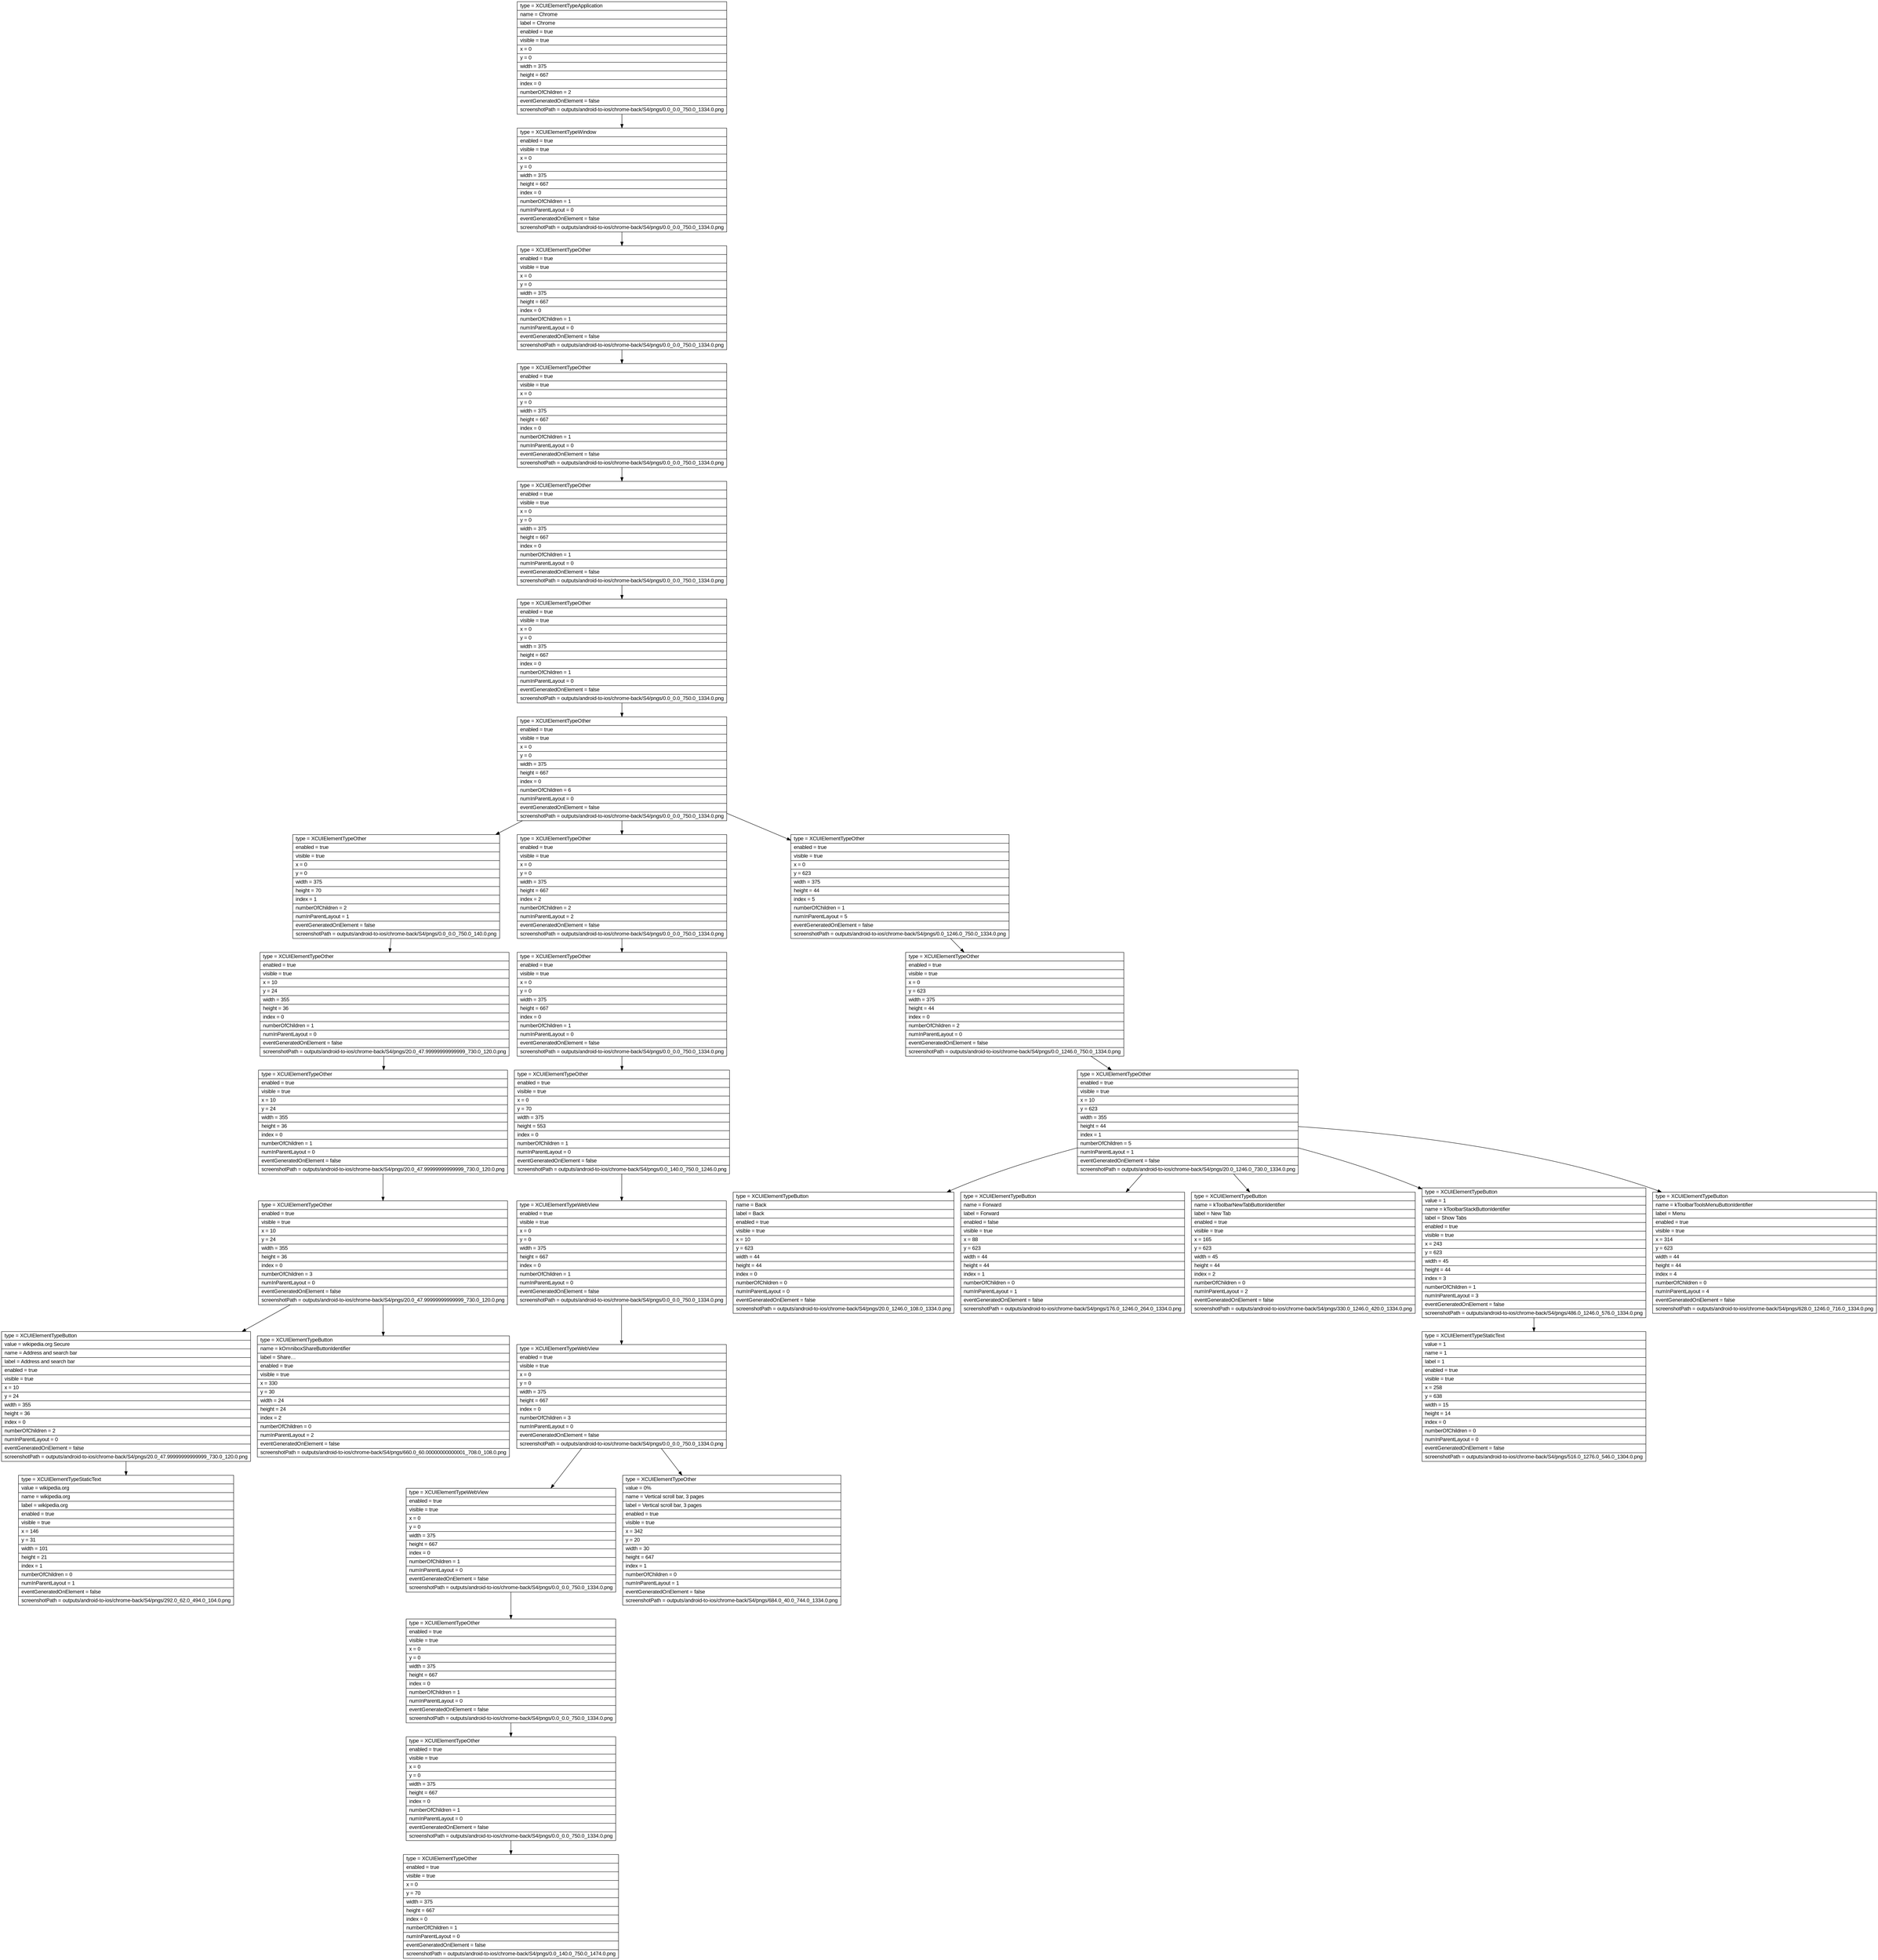 digraph Layout {

	node [shape=record fontname=Arial];

	0	[label="{type = XCUIElementTypeApplication\l|name = Chrome\l|label = Chrome\l|enabled = true\l|visible = true\l|x = 0\l|y = 0\l|width = 375\l|height = 667\l|index = 0\l|numberOfChildren = 2\l|eventGeneratedOnElement = false \l|screenshotPath = outputs/android-to-ios/chrome-back/S4/pngs/0.0_0.0_750.0_1334.0.png\l}"]
	1	[label="{type = XCUIElementTypeWindow\l|enabled = true\l|visible = true\l|x = 0\l|y = 0\l|width = 375\l|height = 667\l|index = 0\l|numberOfChildren = 1\l|numInParentLayout = 0\l|eventGeneratedOnElement = false \l|screenshotPath = outputs/android-to-ios/chrome-back/S4/pngs/0.0_0.0_750.0_1334.0.png\l}"]
	2	[label="{type = XCUIElementTypeOther\l|enabled = true\l|visible = true\l|x = 0\l|y = 0\l|width = 375\l|height = 667\l|index = 0\l|numberOfChildren = 1\l|numInParentLayout = 0\l|eventGeneratedOnElement = false \l|screenshotPath = outputs/android-to-ios/chrome-back/S4/pngs/0.0_0.0_750.0_1334.0.png\l}"]
	3	[label="{type = XCUIElementTypeOther\l|enabled = true\l|visible = true\l|x = 0\l|y = 0\l|width = 375\l|height = 667\l|index = 0\l|numberOfChildren = 1\l|numInParentLayout = 0\l|eventGeneratedOnElement = false \l|screenshotPath = outputs/android-to-ios/chrome-back/S4/pngs/0.0_0.0_750.0_1334.0.png\l}"]
	4	[label="{type = XCUIElementTypeOther\l|enabled = true\l|visible = true\l|x = 0\l|y = 0\l|width = 375\l|height = 667\l|index = 0\l|numberOfChildren = 1\l|numInParentLayout = 0\l|eventGeneratedOnElement = false \l|screenshotPath = outputs/android-to-ios/chrome-back/S4/pngs/0.0_0.0_750.0_1334.0.png\l}"]
	5	[label="{type = XCUIElementTypeOther\l|enabled = true\l|visible = true\l|x = 0\l|y = 0\l|width = 375\l|height = 667\l|index = 0\l|numberOfChildren = 1\l|numInParentLayout = 0\l|eventGeneratedOnElement = false \l|screenshotPath = outputs/android-to-ios/chrome-back/S4/pngs/0.0_0.0_750.0_1334.0.png\l}"]
	6	[label="{type = XCUIElementTypeOther\l|enabled = true\l|visible = true\l|x = 0\l|y = 0\l|width = 375\l|height = 667\l|index = 0\l|numberOfChildren = 6\l|numInParentLayout = 0\l|eventGeneratedOnElement = false \l|screenshotPath = outputs/android-to-ios/chrome-back/S4/pngs/0.0_0.0_750.0_1334.0.png\l}"]
	7	[label="{type = XCUIElementTypeOther\l|enabled = true\l|visible = true\l|x = 0\l|y = 0\l|width = 375\l|height = 70\l|index = 1\l|numberOfChildren = 2\l|numInParentLayout = 1\l|eventGeneratedOnElement = false \l|screenshotPath = outputs/android-to-ios/chrome-back/S4/pngs/0.0_0.0_750.0_140.0.png\l}"]
	8	[label="{type = XCUIElementTypeOther\l|enabled = true\l|visible = true\l|x = 0\l|y = 0\l|width = 375\l|height = 667\l|index = 2\l|numberOfChildren = 2\l|numInParentLayout = 2\l|eventGeneratedOnElement = false \l|screenshotPath = outputs/android-to-ios/chrome-back/S4/pngs/0.0_0.0_750.0_1334.0.png\l}"]
	9	[label="{type = XCUIElementTypeOther\l|enabled = true\l|visible = true\l|x = 0\l|y = 623\l|width = 375\l|height = 44\l|index = 5\l|numberOfChildren = 1\l|numInParentLayout = 5\l|eventGeneratedOnElement = false \l|screenshotPath = outputs/android-to-ios/chrome-back/S4/pngs/0.0_1246.0_750.0_1334.0.png\l}"]
	10	[label="{type = XCUIElementTypeOther\l|enabled = true\l|visible = true\l|x = 10\l|y = 24\l|width = 355\l|height = 36\l|index = 0\l|numberOfChildren = 1\l|numInParentLayout = 0\l|eventGeneratedOnElement = false \l|screenshotPath = outputs/android-to-ios/chrome-back/S4/pngs/20.0_47.99999999999999_730.0_120.0.png\l}"]
	11	[label="{type = XCUIElementTypeOther\l|enabled = true\l|visible = true\l|x = 0\l|y = 0\l|width = 375\l|height = 667\l|index = 0\l|numberOfChildren = 1\l|numInParentLayout = 0\l|eventGeneratedOnElement = false \l|screenshotPath = outputs/android-to-ios/chrome-back/S4/pngs/0.0_0.0_750.0_1334.0.png\l}"]
	12	[label="{type = XCUIElementTypeOther\l|enabled = true\l|visible = true\l|x = 0\l|y = 623\l|width = 375\l|height = 44\l|index = 0\l|numberOfChildren = 2\l|numInParentLayout = 0\l|eventGeneratedOnElement = false \l|screenshotPath = outputs/android-to-ios/chrome-back/S4/pngs/0.0_1246.0_750.0_1334.0.png\l}"]
	13	[label="{type = XCUIElementTypeOther\l|enabled = true\l|visible = true\l|x = 10\l|y = 24\l|width = 355\l|height = 36\l|index = 0\l|numberOfChildren = 1\l|numInParentLayout = 0\l|eventGeneratedOnElement = false \l|screenshotPath = outputs/android-to-ios/chrome-back/S4/pngs/20.0_47.99999999999999_730.0_120.0.png\l}"]
	14	[label="{type = XCUIElementTypeOther\l|enabled = true\l|visible = true\l|x = 0\l|y = 70\l|width = 375\l|height = 553\l|index = 0\l|numberOfChildren = 1\l|numInParentLayout = 0\l|eventGeneratedOnElement = false \l|screenshotPath = outputs/android-to-ios/chrome-back/S4/pngs/0.0_140.0_750.0_1246.0.png\l}"]
	15	[label="{type = XCUIElementTypeOther\l|enabled = true\l|visible = true\l|x = 10\l|y = 623\l|width = 355\l|height = 44\l|index = 1\l|numberOfChildren = 5\l|numInParentLayout = 1\l|eventGeneratedOnElement = false \l|screenshotPath = outputs/android-to-ios/chrome-back/S4/pngs/20.0_1246.0_730.0_1334.0.png\l}"]
	16	[label="{type = XCUIElementTypeOther\l|enabled = true\l|visible = true\l|x = 10\l|y = 24\l|width = 355\l|height = 36\l|index = 0\l|numberOfChildren = 3\l|numInParentLayout = 0\l|eventGeneratedOnElement = false \l|screenshotPath = outputs/android-to-ios/chrome-back/S4/pngs/20.0_47.99999999999999_730.0_120.0.png\l}"]
	17	[label="{type = XCUIElementTypeWebView\l|enabled = true\l|visible = true\l|x = 0\l|y = 0\l|width = 375\l|height = 667\l|index = 0\l|numberOfChildren = 1\l|numInParentLayout = 0\l|eventGeneratedOnElement = false \l|screenshotPath = outputs/android-to-ios/chrome-back/S4/pngs/0.0_0.0_750.0_1334.0.png\l}"]
	18	[label="{type = XCUIElementTypeButton\l|name = Back\l|label = Back\l|enabled = true\l|visible = true\l|x = 10\l|y = 623\l|width = 44\l|height = 44\l|index = 0\l|numberOfChildren = 0\l|numInParentLayout = 0\l|eventGeneratedOnElement = false \l|screenshotPath = outputs/android-to-ios/chrome-back/S4/pngs/20.0_1246.0_108.0_1334.0.png\l}"]
	19	[label="{type = XCUIElementTypeButton\l|name = Forward\l|label = Forward\l|enabled = false\l|visible = true\l|x = 88\l|y = 623\l|width = 44\l|height = 44\l|index = 1\l|numberOfChildren = 0\l|numInParentLayout = 1\l|eventGeneratedOnElement = false \l|screenshotPath = outputs/android-to-ios/chrome-back/S4/pngs/176.0_1246.0_264.0_1334.0.png\l}"]
	20	[label="{type = XCUIElementTypeButton\l|name = kToolbarNewTabButtonIdentifier\l|label = New Tab\l|enabled = true\l|visible = true\l|x = 165\l|y = 623\l|width = 45\l|height = 44\l|index = 2\l|numberOfChildren = 0\l|numInParentLayout = 2\l|eventGeneratedOnElement = false \l|screenshotPath = outputs/android-to-ios/chrome-back/S4/pngs/330.0_1246.0_420.0_1334.0.png\l}"]
	21	[label="{type = XCUIElementTypeButton\l|value = 1\l|name = kToolbarStackButtonIdentifier\l|label = Show Tabs\l|enabled = true\l|visible = true\l|x = 243\l|y = 623\l|width = 45\l|height = 44\l|index = 3\l|numberOfChildren = 1\l|numInParentLayout = 3\l|eventGeneratedOnElement = false \l|screenshotPath = outputs/android-to-ios/chrome-back/S4/pngs/486.0_1246.0_576.0_1334.0.png\l}"]
	22	[label="{type = XCUIElementTypeButton\l|name = kToolbarToolsMenuButtonIdentifier\l|label = Menu\l|enabled = true\l|visible = true\l|x = 314\l|y = 623\l|width = 44\l|height = 44\l|index = 4\l|numberOfChildren = 0\l|numInParentLayout = 4\l|eventGeneratedOnElement = false \l|screenshotPath = outputs/android-to-ios/chrome-back/S4/pngs/628.0_1246.0_716.0_1334.0.png\l}"]
	23	[label="{type = XCUIElementTypeButton\l|value = wikipedia.org Secure\l|name = Address and search bar\l|label = Address and search bar\l|enabled = true\l|visible = true\l|x = 10\l|y = 24\l|width = 355\l|height = 36\l|index = 0\l|numberOfChildren = 2\l|numInParentLayout = 0\l|eventGeneratedOnElement = false \l|screenshotPath = outputs/android-to-ios/chrome-back/S4/pngs/20.0_47.99999999999999_730.0_120.0.png\l}"]
	24	[label="{type = XCUIElementTypeButton\l|name = kOmniboxShareButtonIdentifier\l|label = Share…\l|enabled = true\l|visible = true\l|x = 330\l|y = 30\l|width = 24\l|height = 24\l|index = 2\l|numberOfChildren = 0\l|numInParentLayout = 2\l|eventGeneratedOnElement = false \l|screenshotPath = outputs/android-to-ios/chrome-back/S4/pngs/660.0_60.00000000000001_708.0_108.0.png\l}"]
	25	[label="{type = XCUIElementTypeWebView\l|enabled = true\l|visible = true\l|x = 0\l|y = 0\l|width = 375\l|height = 667\l|index = 0\l|numberOfChildren = 3\l|numInParentLayout = 0\l|eventGeneratedOnElement = false \l|screenshotPath = outputs/android-to-ios/chrome-back/S4/pngs/0.0_0.0_750.0_1334.0.png\l}"]
	26	[label="{type = XCUIElementTypeStaticText\l|value = 1\l|name = 1\l|label = 1\l|enabled = true\l|visible = true\l|x = 258\l|y = 638\l|width = 15\l|height = 14\l|index = 0\l|numberOfChildren = 0\l|numInParentLayout = 0\l|eventGeneratedOnElement = false \l|screenshotPath = outputs/android-to-ios/chrome-back/S4/pngs/516.0_1276.0_546.0_1304.0.png\l}"]
	27	[label="{type = XCUIElementTypeStaticText\l|value = wikipedia.org\l|name = wikipedia.org\l|label = wikipedia.org\l|enabled = true\l|visible = true\l|x = 146\l|y = 31\l|width = 101\l|height = 21\l|index = 1\l|numberOfChildren = 0\l|numInParentLayout = 1\l|eventGeneratedOnElement = false \l|screenshotPath = outputs/android-to-ios/chrome-back/S4/pngs/292.0_62.0_494.0_104.0.png\l}"]
	28	[label="{type = XCUIElementTypeWebView\l|enabled = true\l|visible = true\l|x = 0\l|y = 0\l|width = 375\l|height = 667\l|index = 0\l|numberOfChildren = 1\l|numInParentLayout = 0\l|eventGeneratedOnElement = false \l|screenshotPath = outputs/android-to-ios/chrome-back/S4/pngs/0.0_0.0_750.0_1334.0.png\l}"]
	29	[label="{type = XCUIElementTypeOther\l|value = 0%\l|name = Vertical scroll bar, 3 pages\l|label = Vertical scroll bar, 3 pages\l|enabled = true\l|visible = true\l|x = 342\l|y = 20\l|width = 30\l|height = 647\l|index = 1\l|numberOfChildren = 0\l|numInParentLayout = 1\l|eventGeneratedOnElement = false \l|screenshotPath = outputs/android-to-ios/chrome-back/S4/pngs/684.0_40.0_744.0_1334.0.png\l}"]
	30	[label="{type = XCUIElementTypeOther\l|enabled = true\l|visible = true\l|x = 0\l|y = 0\l|width = 375\l|height = 667\l|index = 0\l|numberOfChildren = 1\l|numInParentLayout = 0\l|eventGeneratedOnElement = false \l|screenshotPath = outputs/android-to-ios/chrome-back/S4/pngs/0.0_0.0_750.0_1334.0.png\l}"]
	31	[label="{type = XCUIElementTypeOther\l|enabled = true\l|visible = true\l|x = 0\l|y = 0\l|width = 375\l|height = 667\l|index = 0\l|numberOfChildren = 1\l|numInParentLayout = 0\l|eventGeneratedOnElement = false \l|screenshotPath = outputs/android-to-ios/chrome-back/S4/pngs/0.0_0.0_750.0_1334.0.png\l}"]
	32	[label="{type = XCUIElementTypeOther\l|enabled = true\l|visible = true\l|x = 0\l|y = 70\l|width = 375\l|height = 667\l|index = 0\l|numberOfChildren = 1\l|numInParentLayout = 0\l|eventGeneratedOnElement = false \l|screenshotPath = outputs/android-to-ios/chrome-back/S4/pngs/0.0_140.0_750.0_1474.0.png\l}"]


	0 -> 1
	1 -> 2
	2 -> 3
	3 -> 4
	4 -> 5
	5 -> 6
	6 -> 7
	6 -> 8
	6 -> 9
	7 -> 10
	8 -> 11
	9 -> 12
	10 -> 13
	11 -> 14
	12 -> 15
	13 -> 16
	14 -> 17
	15 -> 18
	15 -> 19
	15 -> 20
	15 -> 21
	15 -> 22
	16 -> 23
	16 -> 24
	17 -> 25
	21 -> 26
	23 -> 27
	25 -> 28
	25 -> 29
	28 -> 30
	30 -> 31
	31 -> 32


}